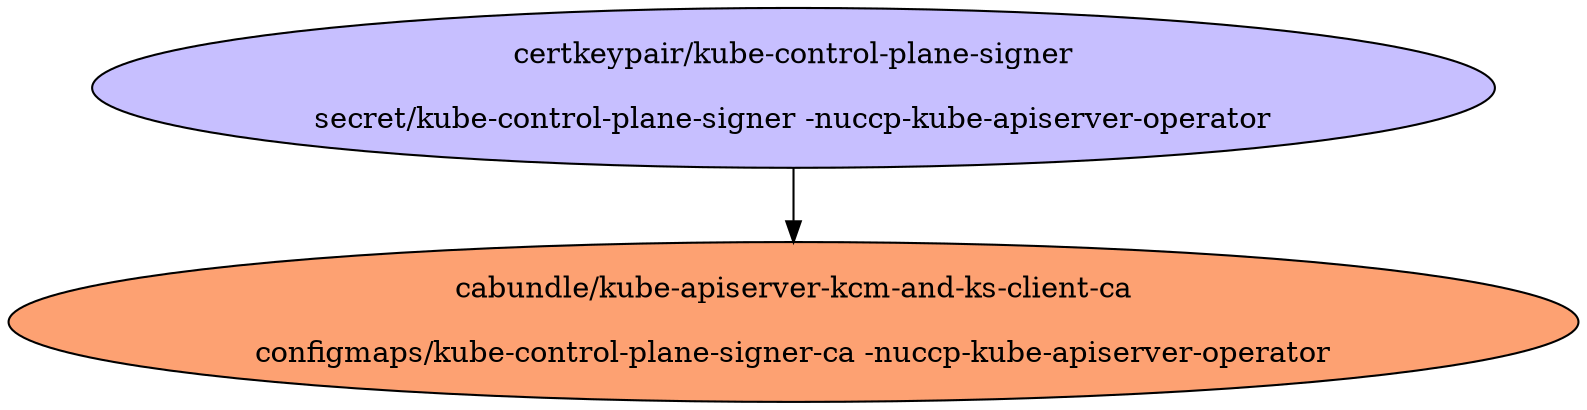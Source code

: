 digraph "Local Certificate" {
  // Node definitions.
  0 [
    label="certkeypair/kube-control-plane-signer\n\nsecret/kube-control-plane-signer -nuccp-kube-apiserver-operator\n"
    style=filled
    fillcolor="#c7bfff"
  ];
  13 [
    label="cabundle/kube-apiserver-kcm-and-ks-client-ca\n\nconfigmaps/kube-control-plane-signer-ca -nuccp-kube-apiserver-operator\n"
    style=filled
    fillcolor="#fda172"
  ];

  // Edge definitions.
  0 -> 13;
}